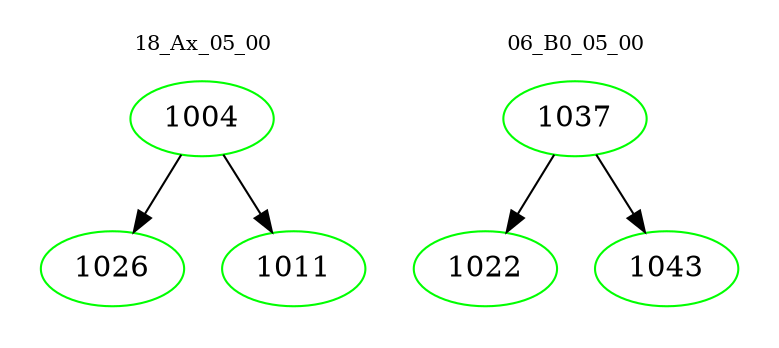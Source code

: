 digraph{
subgraph cluster_0 {
color = white
label = "18_Ax_05_00";
fontsize=10;
T0_1004 [label="1004", color="green"]
T0_1004 -> T0_1026 [color="black"]
T0_1026 [label="1026", color="green"]
T0_1004 -> T0_1011 [color="black"]
T0_1011 [label="1011", color="green"]
}
subgraph cluster_1 {
color = white
label = "06_B0_05_00";
fontsize=10;
T1_1037 [label="1037", color="green"]
T1_1037 -> T1_1022 [color="black"]
T1_1022 [label="1022", color="green"]
T1_1037 -> T1_1043 [color="black"]
T1_1043 [label="1043", color="green"]
}
}
